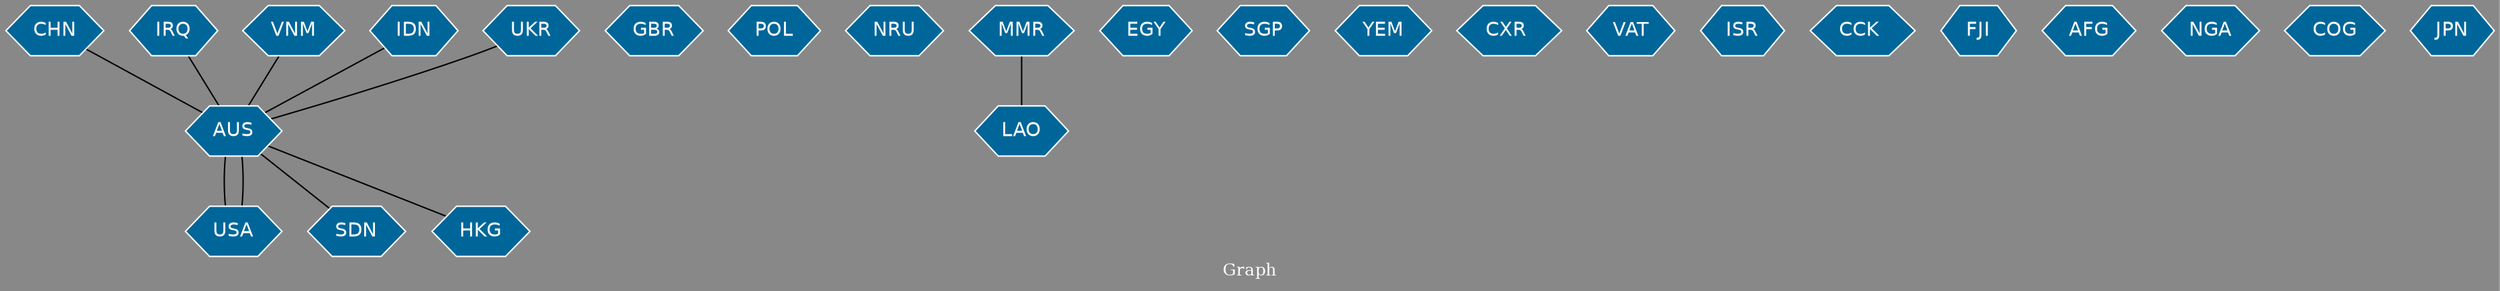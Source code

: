 // Countries together in item graph
graph {
	graph [bgcolor="#888888" fontcolor=white fontsize=12 label="Graph" outputorder=edgesfirst overlap=prism]
	node [color=white fillcolor="#006699" fontcolor=white fontname=Helvetica shape=hexagon style=filled]
	edge [arrowhead=open color=black fontcolor=white fontname=Courier fontsize=12]
		AUS [label=AUS]
		CHN [label=CHN]
		USA [label=USA]
		GBR [label=GBR]
		POL [label=POL]
		NRU [label=NRU]
		MMR [label=MMR]
		EGY [label=EGY]
		SGP [label=SGP]
		IRQ [label=IRQ]
		SDN [label=SDN]
		VNM [label=VNM]
		YEM [label=YEM]
		LAO [label=LAO]
		"CXR " [label="CXR "]
		VAT [label=VAT]
		IDN [label=IDN]
		ISR [label=ISR]
		"CCK " [label="CCK "]
		HKG [label=HKG]
		FJI [label=FJI]
		UKR [label=UKR]
		AFG [label=AFG]
		NGA [label=NGA]
		COG [label=COG]
		JPN [label=JPN]
			USA -- AUS [weight=3]
			MMR -- LAO [weight=1]
			CHN -- AUS [weight=2]
			VNM -- AUS [weight=1]
			AUS -- HKG [weight=1]
			AUS -- USA [weight=1]
			UKR -- AUS [weight=1]
			IRQ -- AUS [weight=1]
			AUS -- SDN [weight=1]
			IDN -- AUS [weight=1]
}